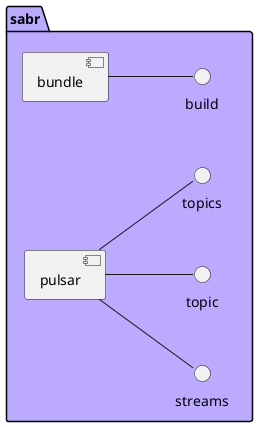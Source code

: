 @startuml
left to right direction


    package "sabr" as sabr #bbaaff {
 component "bundle" as sabrbundle
 interface "build" as sabrbundlebuild
sabrbundle -- sabrbundlebuild
}


    package "sabr" as sabr #bbaaff {
 component "pulsar" as sabrpulsar
 interface "streams" as sabrpulsarstreams
sabrpulsar -- sabrpulsarstreams
}


    package "sabr" as sabr #bbaaff {
 component "pulsar" as sabrpulsar
 interface "topic" as sabrpulsartopic
sabrpulsar -- sabrpulsartopic
}


    package "sabr" as sabr #bbaaff {
 component "pulsar" as sabrpulsar
 interface "topics" as sabrpulsartopics
sabrpulsar -- sabrpulsartopics
}
















@enduml
